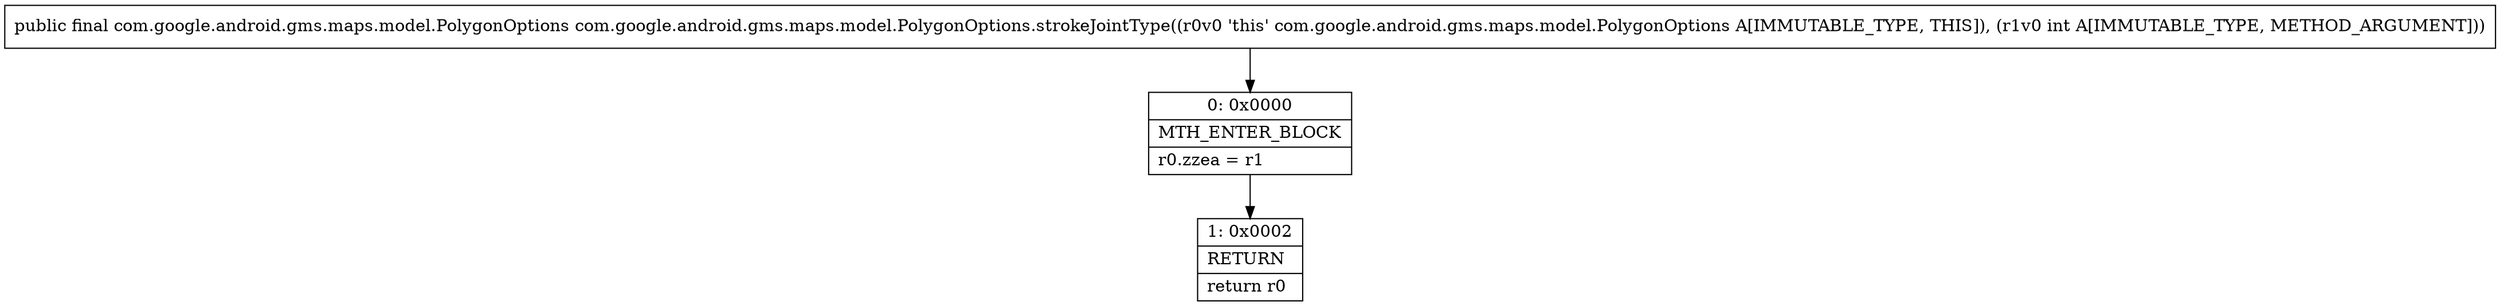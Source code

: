 digraph "CFG forcom.google.android.gms.maps.model.PolygonOptions.strokeJointType(I)Lcom\/google\/android\/gms\/maps\/model\/PolygonOptions;" {
Node_0 [shape=record,label="{0\:\ 0x0000|MTH_ENTER_BLOCK\l|r0.zzea = r1\l}"];
Node_1 [shape=record,label="{1\:\ 0x0002|RETURN\l|return r0\l}"];
MethodNode[shape=record,label="{public final com.google.android.gms.maps.model.PolygonOptions com.google.android.gms.maps.model.PolygonOptions.strokeJointType((r0v0 'this' com.google.android.gms.maps.model.PolygonOptions A[IMMUTABLE_TYPE, THIS]), (r1v0 int A[IMMUTABLE_TYPE, METHOD_ARGUMENT])) }"];
MethodNode -> Node_0;
Node_0 -> Node_1;
}

